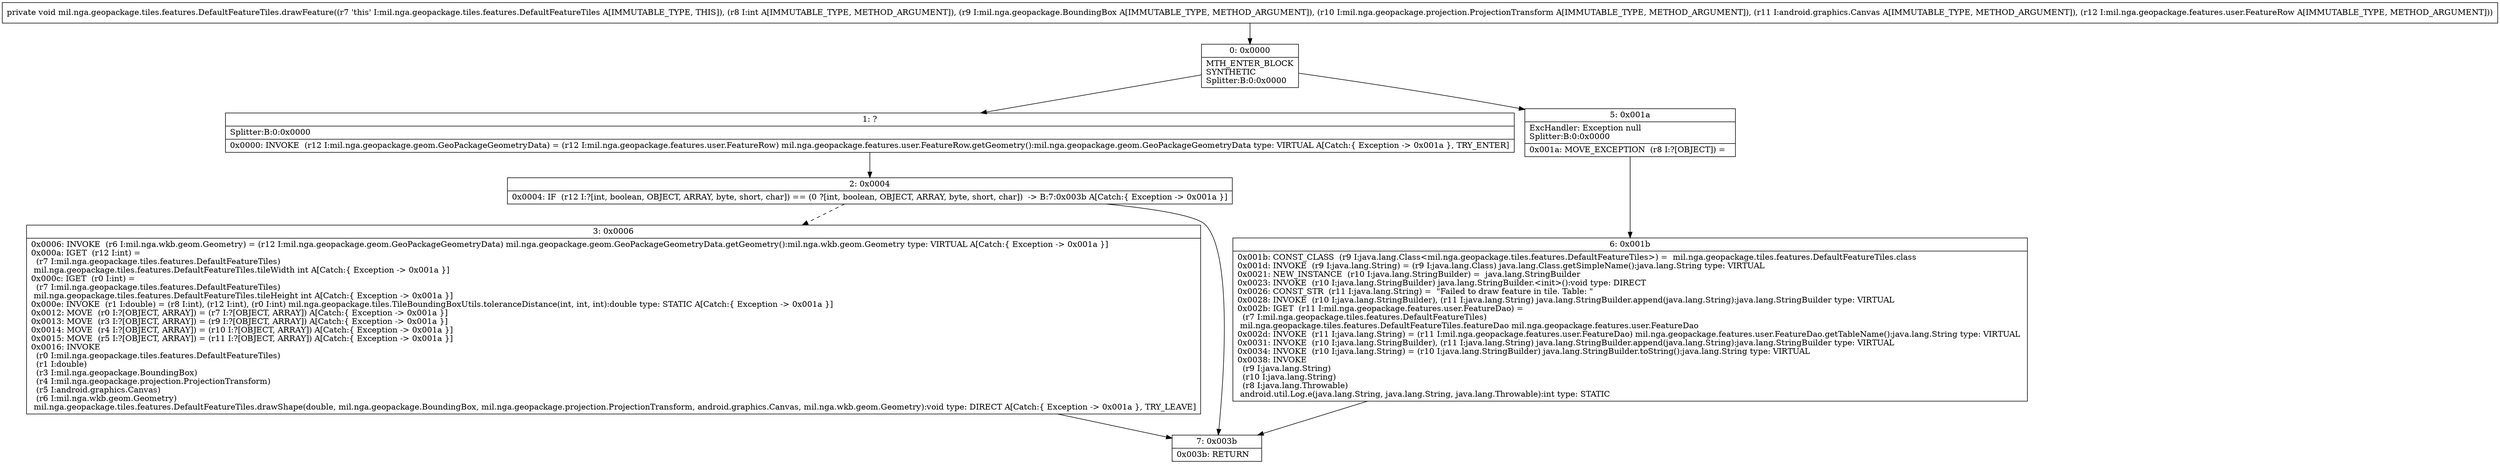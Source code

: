 digraph "CFG formil.nga.geopackage.tiles.features.DefaultFeatureTiles.drawFeature(ILmil\/nga\/geopackage\/BoundingBox;Lmil\/nga\/geopackage\/projection\/ProjectionTransform;Landroid\/graphics\/Canvas;Lmil\/nga\/geopackage\/features\/user\/FeatureRow;)V" {
Node_0 [shape=record,label="{0\:\ 0x0000|MTH_ENTER_BLOCK\lSYNTHETIC\lSplitter:B:0:0x0000\l}"];
Node_1 [shape=record,label="{1\:\ ?|Splitter:B:0:0x0000\l|0x0000: INVOKE  (r12 I:mil.nga.geopackage.geom.GeoPackageGeometryData) = (r12 I:mil.nga.geopackage.features.user.FeatureRow) mil.nga.geopackage.features.user.FeatureRow.getGeometry():mil.nga.geopackage.geom.GeoPackageGeometryData type: VIRTUAL A[Catch:\{ Exception \-\> 0x001a \}, TRY_ENTER]\l}"];
Node_2 [shape=record,label="{2\:\ 0x0004|0x0004: IF  (r12 I:?[int, boolean, OBJECT, ARRAY, byte, short, char]) == (0 ?[int, boolean, OBJECT, ARRAY, byte, short, char])  \-\> B:7:0x003b A[Catch:\{ Exception \-\> 0x001a \}]\l}"];
Node_3 [shape=record,label="{3\:\ 0x0006|0x0006: INVOKE  (r6 I:mil.nga.wkb.geom.Geometry) = (r12 I:mil.nga.geopackage.geom.GeoPackageGeometryData) mil.nga.geopackage.geom.GeoPackageGeometryData.getGeometry():mil.nga.wkb.geom.Geometry type: VIRTUAL A[Catch:\{ Exception \-\> 0x001a \}]\l0x000a: IGET  (r12 I:int) = \l  (r7 I:mil.nga.geopackage.tiles.features.DefaultFeatureTiles)\l mil.nga.geopackage.tiles.features.DefaultFeatureTiles.tileWidth int A[Catch:\{ Exception \-\> 0x001a \}]\l0x000c: IGET  (r0 I:int) = \l  (r7 I:mil.nga.geopackage.tiles.features.DefaultFeatureTiles)\l mil.nga.geopackage.tiles.features.DefaultFeatureTiles.tileHeight int A[Catch:\{ Exception \-\> 0x001a \}]\l0x000e: INVOKE  (r1 I:double) = (r8 I:int), (r12 I:int), (r0 I:int) mil.nga.geopackage.tiles.TileBoundingBoxUtils.toleranceDistance(int, int, int):double type: STATIC A[Catch:\{ Exception \-\> 0x001a \}]\l0x0012: MOVE  (r0 I:?[OBJECT, ARRAY]) = (r7 I:?[OBJECT, ARRAY]) A[Catch:\{ Exception \-\> 0x001a \}]\l0x0013: MOVE  (r3 I:?[OBJECT, ARRAY]) = (r9 I:?[OBJECT, ARRAY]) A[Catch:\{ Exception \-\> 0x001a \}]\l0x0014: MOVE  (r4 I:?[OBJECT, ARRAY]) = (r10 I:?[OBJECT, ARRAY]) A[Catch:\{ Exception \-\> 0x001a \}]\l0x0015: MOVE  (r5 I:?[OBJECT, ARRAY]) = (r11 I:?[OBJECT, ARRAY]) A[Catch:\{ Exception \-\> 0x001a \}]\l0x0016: INVOKE  \l  (r0 I:mil.nga.geopackage.tiles.features.DefaultFeatureTiles)\l  (r1 I:double)\l  (r3 I:mil.nga.geopackage.BoundingBox)\l  (r4 I:mil.nga.geopackage.projection.ProjectionTransform)\l  (r5 I:android.graphics.Canvas)\l  (r6 I:mil.nga.wkb.geom.Geometry)\l mil.nga.geopackage.tiles.features.DefaultFeatureTiles.drawShape(double, mil.nga.geopackage.BoundingBox, mil.nga.geopackage.projection.ProjectionTransform, android.graphics.Canvas, mil.nga.wkb.geom.Geometry):void type: DIRECT A[Catch:\{ Exception \-\> 0x001a \}, TRY_LEAVE]\l}"];
Node_5 [shape=record,label="{5\:\ 0x001a|ExcHandler: Exception null\lSplitter:B:0:0x0000\l|0x001a: MOVE_EXCEPTION  (r8 I:?[OBJECT]) =  \l}"];
Node_6 [shape=record,label="{6\:\ 0x001b|0x001b: CONST_CLASS  (r9 I:java.lang.Class\<mil.nga.geopackage.tiles.features.DefaultFeatureTiles\>) =  mil.nga.geopackage.tiles.features.DefaultFeatureTiles.class \l0x001d: INVOKE  (r9 I:java.lang.String) = (r9 I:java.lang.Class) java.lang.Class.getSimpleName():java.lang.String type: VIRTUAL \l0x0021: NEW_INSTANCE  (r10 I:java.lang.StringBuilder) =  java.lang.StringBuilder \l0x0023: INVOKE  (r10 I:java.lang.StringBuilder) java.lang.StringBuilder.\<init\>():void type: DIRECT \l0x0026: CONST_STR  (r11 I:java.lang.String) =  \"Failed to draw feature in tile. Table: \" \l0x0028: INVOKE  (r10 I:java.lang.StringBuilder), (r11 I:java.lang.String) java.lang.StringBuilder.append(java.lang.String):java.lang.StringBuilder type: VIRTUAL \l0x002b: IGET  (r11 I:mil.nga.geopackage.features.user.FeatureDao) = \l  (r7 I:mil.nga.geopackage.tiles.features.DefaultFeatureTiles)\l mil.nga.geopackage.tiles.features.DefaultFeatureTiles.featureDao mil.nga.geopackage.features.user.FeatureDao \l0x002d: INVOKE  (r11 I:java.lang.String) = (r11 I:mil.nga.geopackage.features.user.FeatureDao) mil.nga.geopackage.features.user.FeatureDao.getTableName():java.lang.String type: VIRTUAL \l0x0031: INVOKE  (r10 I:java.lang.StringBuilder), (r11 I:java.lang.String) java.lang.StringBuilder.append(java.lang.String):java.lang.StringBuilder type: VIRTUAL \l0x0034: INVOKE  (r10 I:java.lang.String) = (r10 I:java.lang.StringBuilder) java.lang.StringBuilder.toString():java.lang.String type: VIRTUAL \l0x0038: INVOKE  \l  (r9 I:java.lang.String)\l  (r10 I:java.lang.String)\l  (r8 I:java.lang.Throwable)\l android.util.Log.e(java.lang.String, java.lang.String, java.lang.Throwable):int type: STATIC \l}"];
Node_7 [shape=record,label="{7\:\ 0x003b|0x003b: RETURN   \l}"];
MethodNode[shape=record,label="{private void mil.nga.geopackage.tiles.features.DefaultFeatureTiles.drawFeature((r7 'this' I:mil.nga.geopackage.tiles.features.DefaultFeatureTiles A[IMMUTABLE_TYPE, THIS]), (r8 I:int A[IMMUTABLE_TYPE, METHOD_ARGUMENT]), (r9 I:mil.nga.geopackage.BoundingBox A[IMMUTABLE_TYPE, METHOD_ARGUMENT]), (r10 I:mil.nga.geopackage.projection.ProjectionTransform A[IMMUTABLE_TYPE, METHOD_ARGUMENT]), (r11 I:android.graphics.Canvas A[IMMUTABLE_TYPE, METHOD_ARGUMENT]), (r12 I:mil.nga.geopackage.features.user.FeatureRow A[IMMUTABLE_TYPE, METHOD_ARGUMENT])) }"];
MethodNode -> Node_0;
Node_0 -> Node_1;
Node_0 -> Node_5;
Node_1 -> Node_2;
Node_2 -> Node_3[style=dashed];
Node_2 -> Node_7;
Node_3 -> Node_7;
Node_5 -> Node_6;
Node_6 -> Node_7;
}

